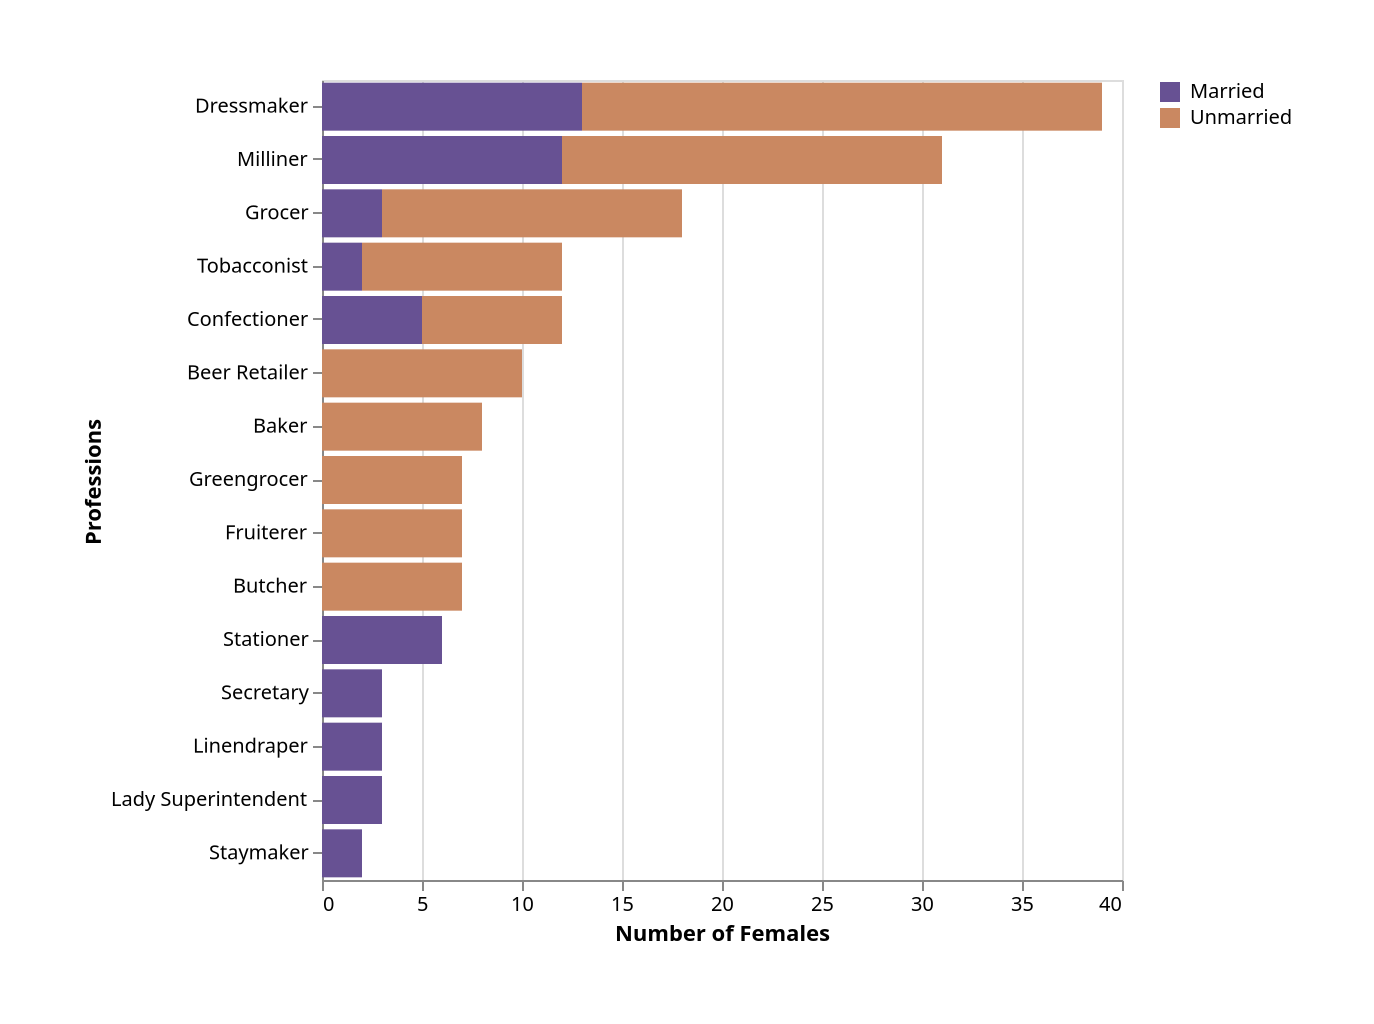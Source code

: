 {
    "$schema": "https://vega.github.io/schema/vega-lite/v4.json",
    "description:": "A stcked bar chart, showing the top Female professions for married (Mrs.) and unmarried (Miss.) women.",
    "width": 400,
    "height": 400,
    "padding": 40,

    "data": {
        "values": [
            { "profession": "Dressmaker", "value": 26, "married": 0 },
            { "profession": "Milliner", "value": 19, "married": 0 },
            { "profession": "Grocer", "value": 15, "married": 0 },
            { "profession": "Tobacconist", "value": 10, "married": 0 },
            { "profession": "Beer Retailer", "value": 10, "married": 0 },
            { "profession": "Baker", "value": 8, "married": 0 },
            { "profession": "Greengrocer", "value": 7, "married": 0 },
            { "profession": "Fruiterer", "value": 7, "married": 0 },
            { "profession": "Confectioner", "value": 7, "married": 0 },
            { "profession": "Butcher", "value": 7, "married": 0 },

            { "profession": "Dressmaker", "value": 13, "married": 1 },
            { "profession": "Milliner", "value": 12, "married": 1 },
            { "profession": "Stationer", "value": 6, "married": 1 },
            { "profession": "Confectioner", "value": 5, "married": 1 },
            { "profession": "Secretary", "value": 3, "married": 1 },
            { "profession": "Linendraper", "value": 3, "married": 1 },
            { "profession": "Lady Superintendent", "value": 3, "married": 1 },
            { "profession": "Grocer", "value": 3, "married": 1 },
            { "profession": "Tobacconist", "value": 2, "married": 1 },
            { "profession": "Staymaker", "value": 2, "married": 1 }
        ]
    },

    "transform": [
        { "calculate": "datum.married == 1 ? 'Married' : 'Unmarried'", "as": "legend" }
    ],

    "mark": "bar",
    "encoding": {
        "x": { "field": "value", "type": "quantitative", "title": "Number of Females" },
        "y": { "field": "profession", "type": "nominal", "title": "Professions", "sort": "-x"},
        "color": {
            "field": "legend",
            "type": "nominal",
            "scale": { "range": ["#675193", "#ca8861"] },
            "title": null
        }
    }
}
